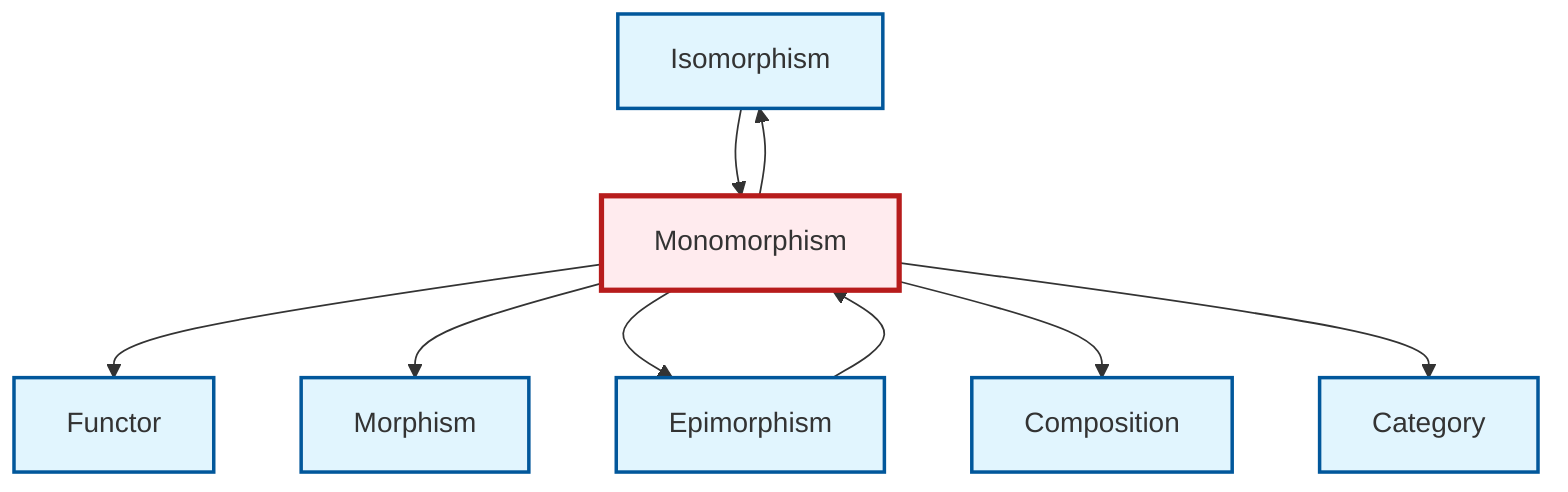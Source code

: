 graph TD
    classDef definition fill:#e1f5fe,stroke:#01579b,stroke-width:2px
    classDef theorem fill:#f3e5f5,stroke:#4a148c,stroke-width:2px
    classDef axiom fill:#fff3e0,stroke:#e65100,stroke-width:2px
    classDef example fill:#e8f5e9,stroke:#1b5e20,stroke-width:2px
    classDef current fill:#ffebee,stroke:#b71c1c,stroke-width:3px
    def-category["Category"]:::definition
    def-isomorphism["Isomorphism"]:::definition
    def-epimorphism["Epimorphism"]:::definition
    def-composition["Composition"]:::definition
    def-functor["Functor"]:::definition
    def-monomorphism["Monomorphism"]:::definition
    def-morphism["Morphism"]:::definition
    def-monomorphism --> def-isomorphism
    def-monomorphism --> def-functor
    def-monomorphism --> def-morphism
    def-monomorphism --> def-epimorphism
    def-isomorphism --> def-monomorphism
    def-monomorphism --> def-composition
    def-monomorphism --> def-category
    def-epimorphism --> def-monomorphism
    class def-monomorphism current